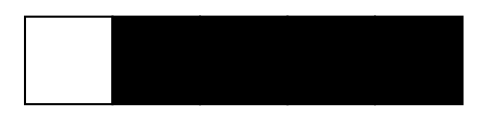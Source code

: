 digraph structs {
	node [shape=plaintext]
	patron [label=<
<TABLE BORDER="0" CELLBORDER="1" CELLSPACING="0" CELLPADDING="20">
<TR>
<TD></TD>
<TD bgcolor="black"></TD>
<TD bgcolor="black"></TD>
<TD bgcolor="black"></TD>
<TD bgcolor="black"></TD>
</TR></TABLE>>]
}